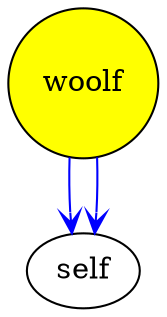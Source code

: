digraph outcome_woolf_self { 
 K=0.6 
 "woolf" -> { "self" } [color="blue", arrowhead="vee", penwidth=1, href="#390"]; 
 "woolf" -> { "self" } [color="blue", arrowhead="vee", penwidth=1, href="#391"]; 
 "woolf" [shape="circle", fixedsize="true", height=1, width=1, style="filled", fillcolor="yellow", href="#woolf"]; 
 "woolf" [shape="circle", fixedsize="true", height=1, width=1, style="filled", fillcolor="yellow", href="#woolf"]; 

}